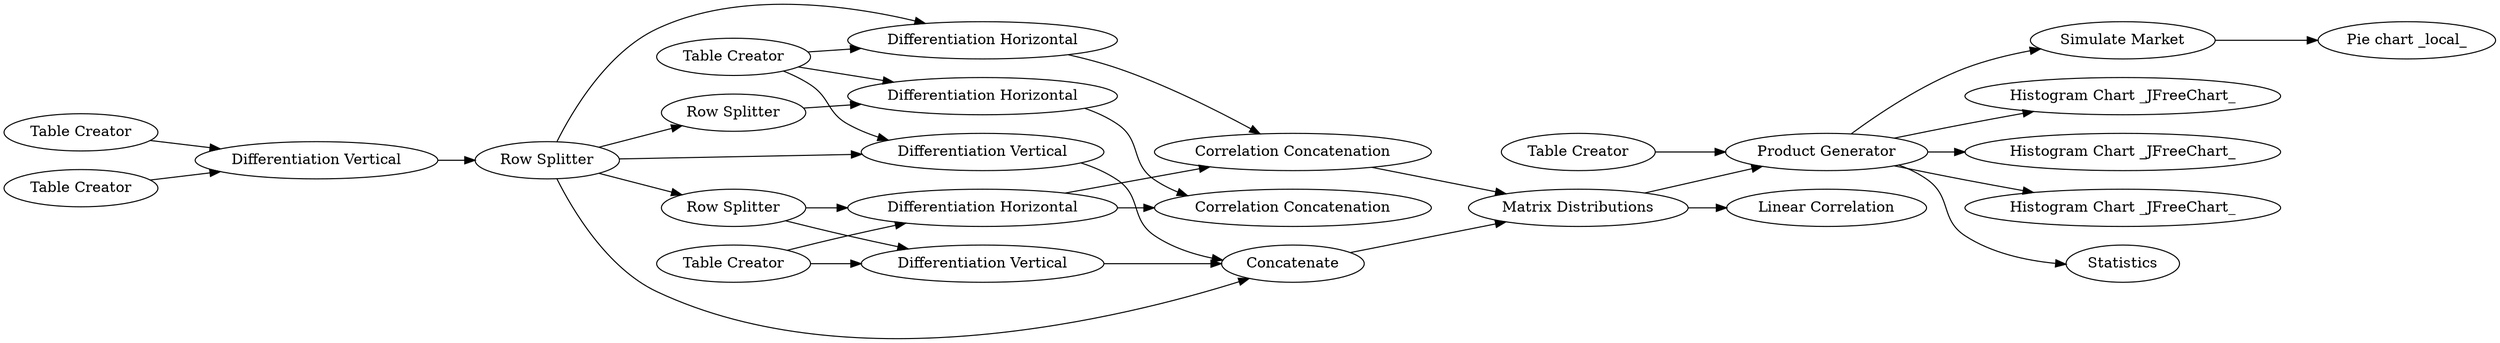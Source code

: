 digraph {
	"5175703068970903429_100" [label="Table Creator"]
	"5175703068970903429_96" [label="Differentiation Horizontal"]
	"5175703068970903429_99" [label="Differentiation Vertical"]
	"5175703068970903429_103" [label="Row Splitter"]
	"5175703068970903429_112" [label="Simulate Market"]
	"5175703068970903429_77" [label="Matrix Distributions"]
	"5175703068970903429_117" [label="Pie chart _local_"]
	"5175703068970903429_116" [label="Histogram Chart _JFreeChart_"]
	"5175703068970903429_89" [label="Table Creator"]
	"5175703068970903429_97" [label="Differentiation Horizontal"]
	"5175703068970903429_110" [label="Differentiation Vertical"]
	"5175703068970903429_7" [label="Product Generator"]
	"5175703068970903429_119" [label="Linear Correlation"]
	"5175703068970903429_114" [label="Histogram Chart _JFreeChart_"]
	"5175703068970903429_102" [label="Row Splitter"]
	"5175703068970903429_118" [label=Concatenate]
	"5175703068970903429_101" [label="Correlation Concatenation"]
	"5175703068970903429_107" [label="Table Creator"]
	"5175703068970903429_93" [label="Row Splitter"]
	"5175703068970903429_113" [label="Histogram Chart _JFreeChart_"]
	"5175703068970903429_86" [label="Differentiation Vertical"]
	"5175703068970903429_84" [label="Table Creator"]
	"5175703068970903429_104" [label="Differentiation Horizontal"]
	"5175703068970903429_13" [label="Table Creator"]
	"5175703068970903429_115" [label=Statistics]
	"5175703068970903429_105" [label="Correlation Concatenation"]
	"5175703068970903429_105" -> "5175703068970903429_77"
	"5175703068970903429_93" -> "5175703068970903429_99"
	"5175703068970903429_7" -> "5175703068970903429_113"
	"5175703068970903429_93" -> "5175703068970903429_118"
	"5175703068970903429_100" -> "5175703068970903429_104"
	"5175703068970903429_103" -> "5175703068970903429_96"
	"5175703068970903429_7" -> "5175703068970903429_115"
	"5175703068970903429_77" -> "5175703068970903429_119"
	"5175703068970903429_107" -> "5175703068970903429_110"
	"5175703068970903429_7" -> "5175703068970903429_114"
	"5175703068970903429_93" -> "5175703068970903429_104"
	"5175703068970903429_99" -> "5175703068970903429_118"
	"5175703068970903429_13" -> "5175703068970903429_7"
	"5175703068970903429_96" -> "5175703068970903429_101"
	"5175703068970903429_84" -> "5175703068970903429_86"
	"5175703068970903429_7" -> "5175703068970903429_112"
	"5175703068970903429_112" -> "5175703068970903429_117"
	"5175703068970903429_110" -> "5175703068970903429_118"
	"5175703068970903429_89" -> "5175703068970903429_86"
	"5175703068970903429_77" -> "5175703068970903429_7"
	"5175703068970903429_107" -> "5175703068970903429_96"
	"5175703068970903429_100" -> "5175703068970903429_99"
	"5175703068970903429_100" -> "5175703068970903429_97"
	"5175703068970903429_93" -> "5175703068970903429_102"
	"5175703068970903429_86" -> "5175703068970903429_93"
	"5175703068970903429_97" -> "5175703068970903429_101"
	"5175703068970903429_103" -> "5175703068970903429_110"
	"5175703068970903429_118" -> "5175703068970903429_77"
	"5175703068970903429_102" -> "5175703068970903429_97"
	"5175703068970903429_7" -> "5175703068970903429_116"
	"5175703068970903429_93" -> "5175703068970903429_103"
	"5175703068970903429_104" -> "5175703068970903429_105"
	"5175703068970903429_96" -> "5175703068970903429_105"
	rankdir=LR
}
